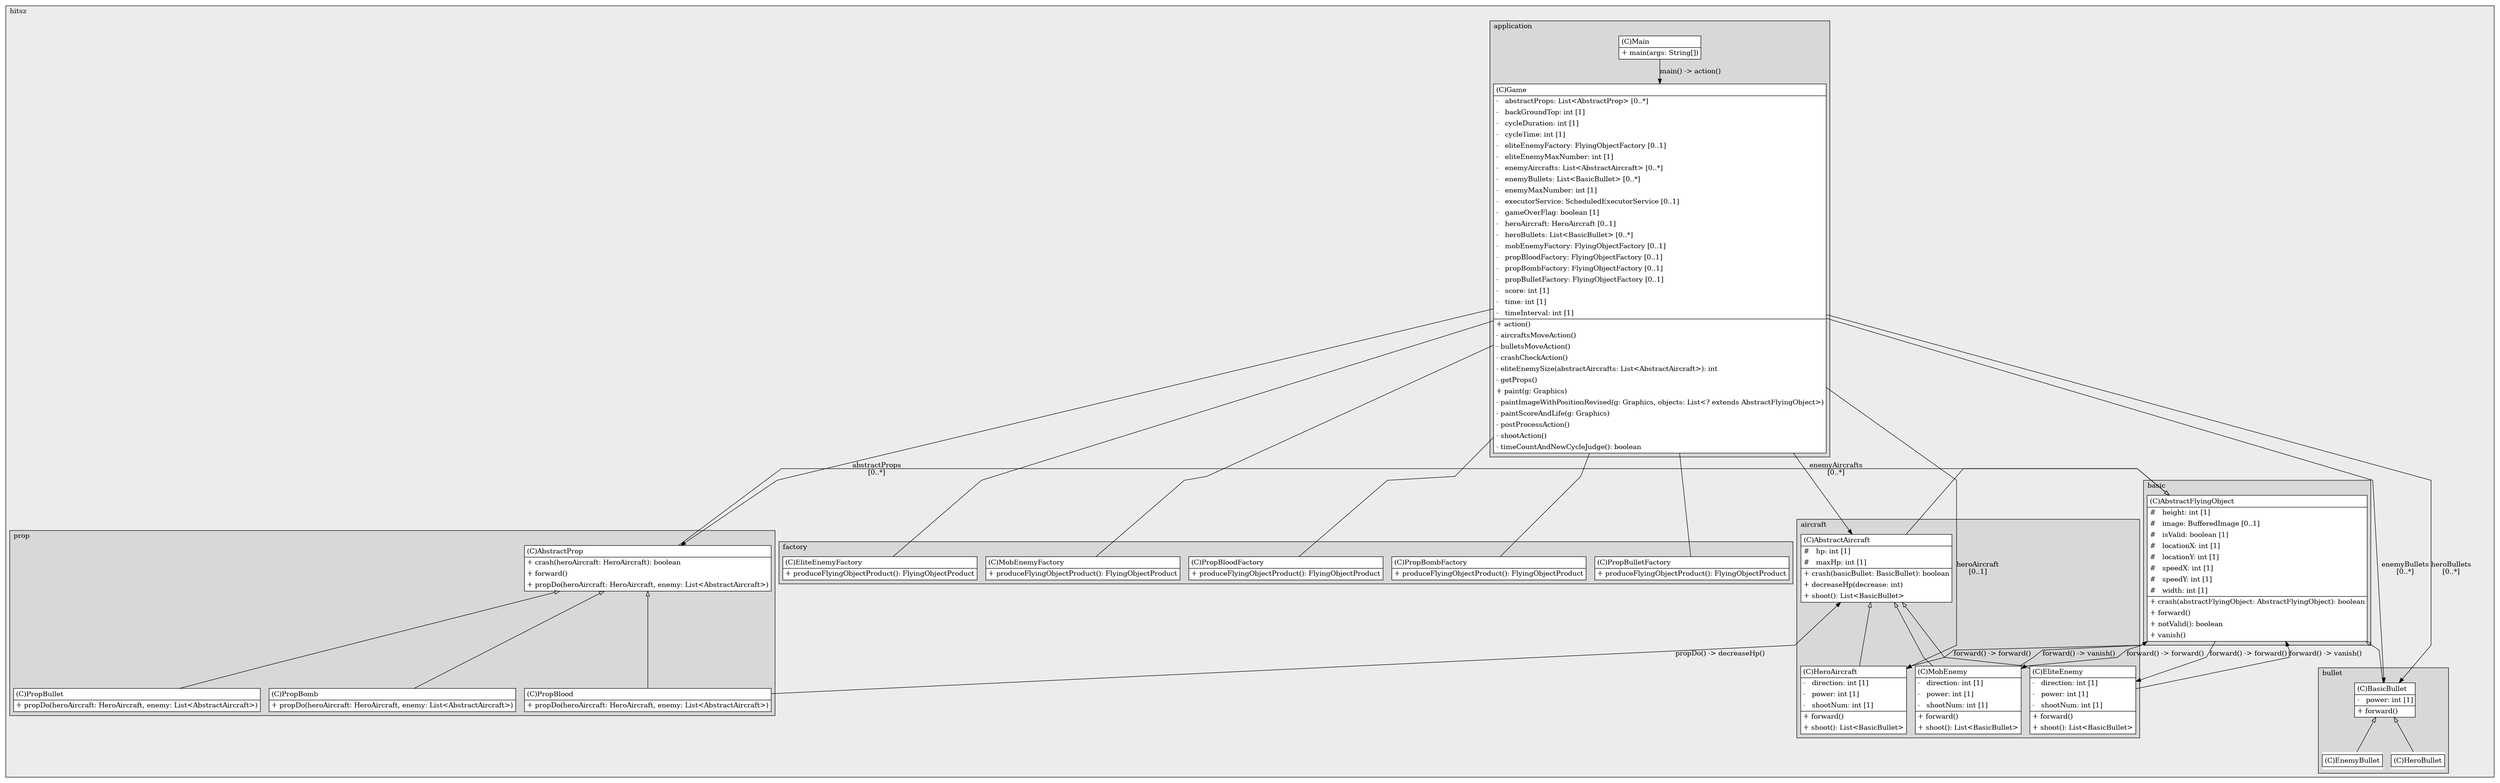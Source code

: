 @startuml

/' diagram meta data start
config=StructureConfiguration;
{
  "projectClassification": {
    "searchMode": "OpenProject", // OpenProject, AllProjects
    "includedProjects": "",
    "pathEndKeywords": "*.impl",
    "isClientPath": "",
    "isClientName": "",
    "isTestPath": "",
    "isTestName": "",
    "isMappingPath": "",
    "isMappingName": "",
    "isDataAccessPath": "",
    "isDataAccessName": "",
    "isDataStructurePath": "",
    "isDataStructureName": "",
    "isInterfaceStructuresPath": "",
    "isInterfaceStructuresName": "",
    "isEntryPointPath": "",
    "isEntryPointName": "",
    "treatFinalFieldsAsMandatory": false
  },
  "graphRestriction": {
    "classPackageExcludeFilter": "",
    "classPackageIncludeFilter": "",
    "classNameExcludeFilter": "",
    "classNameIncludeFilter": "",
    "methodNameExcludeFilter": "",
    "methodNameIncludeFilter": "",
    "removeByInheritance": "", // inheritance/annotation based filtering is done in a second step
    "removeByAnnotation": "",
    "removeByClassPackage": "", // cleanup the graph after inheritance/annotation based filtering is done
    "removeByClassName": "",
    "cutMappings": false,
    "cutEnum": true,
    "cutTests": true,
    "cutClient": true,
    "cutDataAccess": false,
    "cutInterfaceStructures": false,
    "cutDataStructures": false,
    "cutGetterAndSetter": true,
    "cutConstructors": true
  },
  "graphTraversal": {
    "forwardDepth": 6,
    "backwardDepth": 6,
    "classPackageExcludeFilter": "",
    "classPackageIncludeFilter": "",
    "classNameExcludeFilter": "",
    "classNameIncludeFilter": "",
    "methodNameExcludeFilter": "",
    "methodNameIncludeFilter": "",
    "hideMappings": false,
    "hideDataStructures": false,
    "hidePrivateMethods": true,
    "hideInterfaceCalls": true, // indirection: implementation -> interface (is hidden) -> implementation
    "onlyShowApplicationEntryPoints": false, // root node is included
    "useMethodCallsForStructureDiagram": "ForwardOnly" // ForwardOnly, BothDirections, No
  },
  "details": {
    "aggregation": "GroupByClass", // ByClass, GroupByClass, None
    "showClassGenericTypes": true,
    "showMethods": true,
    "showMethodParameterNames": true,
    "showMethodParameterTypes": true,
    "showMethodReturnType": true,
    "showPackageLevels": 2,
    "showDetailedClassStructure": true
  },
  "rootClass": "edu.hitsz.application.Main",
  "extensionCallbackMethod": "" // qualified.class.name#methodName - signature: public static String method(String)
}
diagram meta data end '/



digraph g {
    rankdir="TB"
    splines=polyline
    

'nodes 
subgraph cluster_99289402 { 
   	label=hitsz
	labeljust=l
	fillcolor="#ececec"
	style=filled
   
   subgraph cluster_1236760681 { 
   	label=prop
	labeljust=l
	fillcolor="#d8d8d8"
	style=filled
   
   AbstractProp1128288463[
	label=<<TABLE BORDER="1" CELLBORDER="0" CELLPADDING="4" CELLSPACING="0">
<TR><TD ALIGN="LEFT" >(C)AbstractProp</TD></TR>
<HR/>
<TR><TD ALIGN="LEFT" >+ crash(heroAircraft: HeroAircraft): boolean</TD></TR>
<TR><TD ALIGN="LEFT" >+ forward()</TD></TR>
<TR><TD ALIGN="LEFT" >+ propDo(heroAircraft: HeroAircraft, enemy: List&lt;AbstractAircraft&gt;)</TD></TR>
</TABLE>>
	style=filled
	margin=0
	shape=plaintext
	fillcolor="#FFFFFF"
];

PropBlood1128288463[
	label=<<TABLE BORDER="1" CELLBORDER="0" CELLPADDING="4" CELLSPACING="0">
<TR><TD ALIGN="LEFT" >(C)PropBlood</TD></TR>
<HR/>
<TR><TD ALIGN="LEFT" >+ propDo(heroAircraft: HeroAircraft, enemy: List&lt;AbstractAircraft&gt;)</TD></TR>
</TABLE>>
	style=filled
	margin=0
	shape=plaintext
	fillcolor="#FFFFFF"
];

PropBomb1128288463[
	label=<<TABLE BORDER="1" CELLBORDER="0" CELLPADDING="4" CELLSPACING="0">
<TR><TD ALIGN="LEFT" >(C)PropBomb</TD></TR>
<HR/>
<TR><TD ALIGN="LEFT" >+ propDo(heroAircraft: HeroAircraft, enemy: List&lt;AbstractAircraft&gt;)</TD></TR>
</TABLE>>
	style=filled
	margin=0
	shape=plaintext
	fillcolor="#FFFFFF"
];

PropBullet1128288463[
	label=<<TABLE BORDER="1" CELLBORDER="0" CELLPADDING="4" CELLSPACING="0">
<TR><TD ALIGN="LEFT" >(C)PropBullet</TD></TR>
<HR/>
<TR><TD ALIGN="LEFT" >+ propDo(heroAircraft: HeroAircraft, enemy: List&lt;AbstractAircraft&gt;)</TD></TR>
</TABLE>>
	style=filled
	margin=0
	shape=plaintext
	fillcolor="#FFFFFF"
];
} 

subgraph cluster_1404334166 { 
   	label=factory
	labeljust=l
	fillcolor="#d8d8d8"
	style=filled
   
   EliteEnemyFactory355107810[
	label=<<TABLE BORDER="1" CELLBORDER="0" CELLPADDING="4" CELLSPACING="0">
<TR><TD ALIGN="LEFT" >(C)EliteEnemyFactory</TD></TR>
<HR/>
<TR><TD ALIGN="LEFT" >+ produceFlyingObjectProduct(): FlyingObjectProduct</TD></TR>
</TABLE>>
	style=filled
	margin=0
	shape=plaintext
	fillcolor="#FFFFFF"
];

MobEnemyFactory355107810[
	label=<<TABLE BORDER="1" CELLBORDER="0" CELLPADDING="4" CELLSPACING="0">
<TR><TD ALIGN="LEFT" >(C)MobEnemyFactory</TD></TR>
<HR/>
<TR><TD ALIGN="LEFT" >+ produceFlyingObjectProduct(): FlyingObjectProduct</TD></TR>
</TABLE>>
	style=filled
	margin=0
	shape=plaintext
	fillcolor="#FFFFFF"
];

PropBloodFactory355107810[
	label=<<TABLE BORDER="1" CELLBORDER="0" CELLPADDING="4" CELLSPACING="0">
<TR><TD ALIGN="LEFT" >(C)PropBloodFactory</TD></TR>
<HR/>
<TR><TD ALIGN="LEFT" >+ produceFlyingObjectProduct(): FlyingObjectProduct</TD></TR>
</TABLE>>
	style=filled
	margin=0
	shape=plaintext
	fillcolor="#FFFFFF"
];

PropBombFactory355107810[
	label=<<TABLE BORDER="1" CELLBORDER="0" CELLPADDING="4" CELLSPACING="0">
<TR><TD ALIGN="LEFT" >(C)PropBombFactory</TD></TR>
<HR/>
<TR><TD ALIGN="LEFT" >+ produceFlyingObjectProduct(): FlyingObjectProduct</TD></TR>
</TABLE>>
	style=filled
	margin=0
	shape=plaintext
	fillcolor="#FFFFFF"
];

PropBulletFactory355107810[
	label=<<TABLE BORDER="1" CELLBORDER="0" CELLPADDING="4" CELLSPACING="0">
<TR><TD ALIGN="LEFT" >(C)PropBulletFactory</TD></TR>
<HR/>
<TR><TD ALIGN="LEFT" >+ produceFlyingObjectProduct(): FlyingObjectProduct</TD></TR>
</TABLE>>
	style=filled
	margin=0
	shape=plaintext
	fillcolor="#FFFFFF"
];
} 

subgraph cluster_301692538 { 
   	label=basic
	labeljust=l
	fillcolor="#d8d8d8"
	style=filled
   
   AbstractFlyingObject603771970[
	label=<<TABLE BORDER="1" CELLBORDER="0" CELLPADDING="4" CELLSPACING="0">
<TR><TD ALIGN="LEFT" >(C)AbstractFlyingObject</TD></TR>
<HR/>
<TR><TD ALIGN="LEFT" >#   height: int [1]</TD></TR>
<TR><TD ALIGN="LEFT" >#   image: BufferedImage [0..1]</TD></TR>
<TR><TD ALIGN="LEFT" >#   isValid: boolean [1]</TD></TR>
<TR><TD ALIGN="LEFT" >#   locationX: int [1]</TD></TR>
<TR><TD ALIGN="LEFT" >#   locationY: int [1]</TD></TR>
<TR><TD ALIGN="LEFT" >#   speedX: int [1]</TD></TR>
<TR><TD ALIGN="LEFT" >#   speedY: int [1]</TD></TR>
<TR><TD ALIGN="LEFT" >#   width: int [1]</TD></TR>
<HR/>
<TR><TD ALIGN="LEFT" >+ crash(abstractFlyingObject: AbstractFlyingObject): boolean</TD></TR>
<TR><TD ALIGN="LEFT" >+ forward()</TD></TR>
<TR><TD ALIGN="LEFT" >+ notValid(): boolean</TD></TR>
<TR><TD ALIGN="LEFT" >+ vanish()</TD></TR>
</TABLE>>
	style=filled
	margin=0
	shape=plaintext
	fillcolor="#FFFFFF"
];
} 

subgraph cluster_521879908 { 
   	label=application
	labeljust=l
	fillcolor="#d8d8d8"
	style=filled
   
   Game1517640092[
	label=<<TABLE BORDER="1" CELLBORDER="0" CELLPADDING="4" CELLSPACING="0">
<TR><TD ALIGN="LEFT" >(C)Game</TD></TR>
<HR/>
<TR><TD ALIGN="LEFT" >-   abstractProps: List&lt;AbstractProp&gt; [0..*]</TD></TR>
<TR><TD ALIGN="LEFT" >-   backGroundTop: int [1]</TD></TR>
<TR><TD ALIGN="LEFT" >-   cycleDuration: int [1]</TD></TR>
<TR><TD ALIGN="LEFT" >-   cycleTime: int [1]</TD></TR>
<TR><TD ALIGN="LEFT" >-   eliteEnemyFactory: FlyingObjectFactory [0..1]</TD></TR>
<TR><TD ALIGN="LEFT" >-   eliteEnemyMaxNumber: int [1]</TD></TR>
<TR><TD ALIGN="LEFT" >-   enemyAircrafts: List&lt;AbstractAircraft&gt; [0..*]</TD></TR>
<TR><TD ALIGN="LEFT" >-   enemyBullets: List&lt;BasicBullet&gt; [0..*]</TD></TR>
<TR><TD ALIGN="LEFT" >-   enemyMaxNumber: int [1]</TD></TR>
<TR><TD ALIGN="LEFT" >-   executorService: ScheduledExecutorService [0..1]</TD></TR>
<TR><TD ALIGN="LEFT" >-   gameOverFlag: boolean [1]</TD></TR>
<TR><TD ALIGN="LEFT" >-   heroAircraft: HeroAircraft [0..1]</TD></TR>
<TR><TD ALIGN="LEFT" >-   heroBullets: List&lt;BasicBullet&gt; [0..*]</TD></TR>
<TR><TD ALIGN="LEFT" >-   mobEnemyFactory: FlyingObjectFactory [0..1]</TD></TR>
<TR><TD ALIGN="LEFT" >-   propBloodFactory: FlyingObjectFactory [0..1]</TD></TR>
<TR><TD ALIGN="LEFT" >-   propBombFactory: FlyingObjectFactory [0..1]</TD></TR>
<TR><TD ALIGN="LEFT" >-   propBulletFactory: FlyingObjectFactory [0..1]</TD></TR>
<TR><TD ALIGN="LEFT" >-   score: int [1]</TD></TR>
<TR><TD ALIGN="LEFT" >-   time: int [1]</TD></TR>
<TR><TD ALIGN="LEFT" >-   timeInterval: int [1]</TD></TR>
<HR/>
<TR><TD ALIGN="LEFT" >+ action()</TD></TR>
<TR><TD ALIGN="LEFT" >- aircraftsMoveAction()</TD></TR>
<TR><TD ALIGN="LEFT" >- bulletsMoveAction()</TD></TR>
<TR><TD ALIGN="LEFT" >- crashCheckAction()</TD></TR>
<TR><TD ALIGN="LEFT" >- eliteEnemySize(abstractAircrafts: List&lt;AbstractAircraft&gt;): int</TD></TR>
<TR><TD ALIGN="LEFT" >- getProps()</TD></TR>
<TR><TD ALIGN="LEFT" >+ paint(g: Graphics)</TD></TR>
<TR><TD ALIGN="LEFT" >- paintImageWithPositionRevised(g: Graphics, objects: List&lt;? extends AbstractFlyingObject&gt;)</TD></TR>
<TR><TD ALIGN="LEFT" >- paintScoreAndLife(g: Graphics)</TD></TR>
<TR><TD ALIGN="LEFT" >- postProcessAction()</TD></TR>
<TR><TD ALIGN="LEFT" >- shootAction()</TD></TR>
<TR><TD ALIGN="LEFT" >- timeCountAndNewCycleJudge(): boolean</TD></TR>
</TABLE>>
	style=filled
	margin=0
	shape=plaintext
	fillcolor="#FFFFFF"
];

Main1517640092[
	label=<<TABLE BORDER="1" CELLBORDER="0" CELLPADDING="4" CELLSPACING="0">
<TR><TD ALIGN="LEFT" >(C)Main</TD></TR>
<HR/>
<TR><TD ALIGN="LEFT" >+ main(args: String[])</TD></TR>
</TABLE>>
	style=filled
	margin=0
	shape=plaintext
	fillcolor="#FFFFFF"
];
} 

subgraph cluster_615526070 { 
   	label=aircraft
	labeljust=l
	fillcolor="#d8d8d8"
	style=filled
   
   AbstractAircraft676347522[
	label=<<TABLE BORDER="1" CELLBORDER="0" CELLPADDING="4" CELLSPACING="0">
<TR><TD ALIGN="LEFT" >(C)AbstractAircraft</TD></TR>
<HR/>
<TR><TD ALIGN="LEFT" >#   hp: int [1]</TD></TR>
<TR><TD ALIGN="LEFT" >#   maxHp: int [1]</TD></TR>
<HR/>
<TR><TD ALIGN="LEFT" >+ crash(basicBullet: BasicBullet): boolean</TD></TR>
<TR><TD ALIGN="LEFT" >+ decreaseHp(decrease: int)</TD></TR>
<TR><TD ALIGN="LEFT" >+ shoot(): List&lt;BasicBullet&gt;</TD></TR>
</TABLE>>
	style=filled
	margin=0
	shape=plaintext
	fillcolor="#FFFFFF"
];

EliteEnemy676347522[
	label=<<TABLE BORDER="1" CELLBORDER="0" CELLPADDING="4" CELLSPACING="0">
<TR><TD ALIGN="LEFT" >(C)EliteEnemy</TD></TR>
<HR/>
<TR><TD ALIGN="LEFT" >-   direction: int [1]</TD></TR>
<TR><TD ALIGN="LEFT" >-   power: int [1]</TD></TR>
<TR><TD ALIGN="LEFT" >-   shootNum: int [1]</TD></TR>
<HR/>
<TR><TD ALIGN="LEFT" >+ forward()</TD></TR>
<TR><TD ALIGN="LEFT" >+ shoot(): List&lt;BasicBullet&gt;</TD></TR>
</TABLE>>
	style=filled
	margin=0
	shape=plaintext
	fillcolor="#FFFFFF"
];

HeroAircraft676347522[
	label=<<TABLE BORDER="1" CELLBORDER="0" CELLPADDING="4" CELLSPACING="0">
<TR><TD ALIGN="LEFT" >(C)HeroAircraft</TD></TR>
<HR/>
<TR><TD ALIGN="LEFT" >-   direction: int [1]</TD></TR>
<TR><TD ALIGN="LEFT" >-   power: int [1]</TD></TR>
<TR><TD ALIGN="LEFT" >-   shootNum: int [1]</TD></TR>
<HR/>
<TR><TD ALIGN="LEFT" >+ forward()</TD></TR>
<TR><TD ALIGN="LEFT" >+ shoot(): List&lt;BasicBullet&gt;</TD></TR>
</TABLE>>
	style=filled
	margin=0
	shape=plaintext
	fillcolor="#FFFFFF"
];

MobEnemy676347522[
	label=<<TABLE BORDER="1" CELLBORDER="0" CELLPADDING="4" CELLSPACING="0">
<TR><TD ALIGN="LEFT" >(C)MobEnemy</TD></TR>
<HR/>
<TR><TD ALIGN="LEFT" >-   direction: int [1]</TD></TR>
<TR><TD ALIGN="LEFT" >-   power: int [1]</TD></TR>
<TR><TD ALIGN="LEFT" >-   shootNum: int [1]</TD></TR>
<HR/>
<TR><TD ALIGN="LEFT" >+ forward()</TD></TR>
<TR><TD ALIGN="LEFT" >+ shoot(): List&lt;BasicBullet&gt;</TD></TR>
</TABLE>>
	style=filled
	margin=0
	shape=plaintext
	fillcolor="#FFFFFF"
];
} 

subgraph cluster_780799030 { 
   	label=bullet
	labeljust=l
	fillcolor="#d8d8d8"
	style=filled
   
   BasicBullet1555326830[
	label=<<TABLE BORDER="1" CELLBORDER="0" CELLPADDING="4" CELLSPACING="0">
<TR><TD ALIGN="LEFT" >(C)BasicBullet</TD></TR>
<HR/>
<TR><TD ALIGN="LEFT" >-   power: int [1]</TD></TR>
<HR/>
<TR><TD ALIGN="LEFT" >+ forward()</TD></TR>
</TABLE>>
	style=filled
	margin=0
	shape=plaintext
	fillcolor="#FFFFFF"
];

EnemyBullet1555326830[
	label=<<TABLE BORDER="1" CELLBORDER="0" CELLPADDING="4" CELLSPACING="0">
<TR><TD ALIGN="LEFT" >(C)EnemyBullet</TD></TR>
</TABLE>>
	style=filled
	margin=0
	shape=plaintext
	fillcolor="#FFFFFF"
];

HeroBullet1555326830[
	label=<<TABLE BORDER="1" CELLBORDER="0" CELLPADDING="4" CELLSPACING="0">
<TR><TD ALIGN="LEFT" >(C)HeroBullet</TD></TR>
</TABLE>>
	style=filled
	margin=0
	shape=plaintext
	fillcolor="#FFFFFF"
];
} 
} 

'edges    
AbstractAircraft676347522 -> EliteEnemy676347522[arrowhead=none, arrowtail=empty, dir=both];
AbstractAircraft676347522 -> HeroAircraft676347522[arrowhead=none, arrowtail=empty, dir=both];
AbstractAircraft676347522 -> MobEnemy676347522[arrowhead=none, arrowtail=empty, dir=both];
AbstractFlyingObject603771970 -> AbstractAircraft676347522[arrowhead=none, arrowtail=empty, dir=both];
AbstractFlyingObject603771970 -> AbstractProp1128288463[arrowhead=none, arrowtail=empty, dir=both];
AbstractFlyingObject603771970 -> BasicBullet1555326830[arrowhead=none, arrowtail=empty, dir=both];
AbstractFlyingObject603771970 -> EliteEnemy676347522[label="forward() -> forward()"];
AbstractFlyingObject603771970 -> HeroAircraft676347522[label="forward() -> forward()"];
AbstractFlyingObject603771970 -> MobEnemy676347522[label="forward() -> forward()"];
AbstractProp1128288463 -> PropBlood1128288463[arrowhead=none, arrowtail=empty, dir=both];
AbstractProp1128288463 -> PropBomb1128288463[arrowhead=none, arrowtail=empty, dir=both];
AbstractProp1128288463 -> PropBullet1128288463[arrowhead=none, arrowtail=empty, dir=both];
BasicBullet1555326830 -> EnemyBullet1555326830[arrowhead=none, arrowtail=empty, dir=both];
BasicBullet1555326830 -> HeroBullet1555326830[arrowhead=none, arrowtail=empty, dir=both];
EliteEnemy676347522 -> AbstractFlyingObject603771970[label="forward() -> vanish()"];
Game1517640092 -> AbstractAircraft676347522[label="enemyAircrafts
[0..*]"];
Game1517640092 -> AbstractProp1128288463[label="abstractProps
[0..*]"];
Game1517640092 -> BasicBullet1555326830[label="enemyBullets
[0..*]"];
Game1517640092 -> BasicBullet1555326830[label="heroBullets
[0..*]"];
Game1517640092 -> EliteEnemyFactory355107810[arrowhead=none];
Game1517640092 -> HeroAircraft676347522[label="heroAircraft
[0..1]"];
Game1517640092 -> MobEnemyFactory355107810[arrowhead=none];
Game1517640092 -> PropBloodFactory355107810[arrowhead=none];
Game1517640092 -> PropBombFactory355107810[arrowhead=none];
Game1517640092 -> PropBulletFactory355107810[arrowhead=none];
Main1517640092 -> Game1517640092[label="main() -> action()"];
MobEnemy676347522 -> AbstractFlyingObject603771970[label="forward() -> vanish()"];
PropBlood1128288463 -> AbstractAircraft676347522[label="propDo() -> decreaseHp()"];
    
}
@enduml